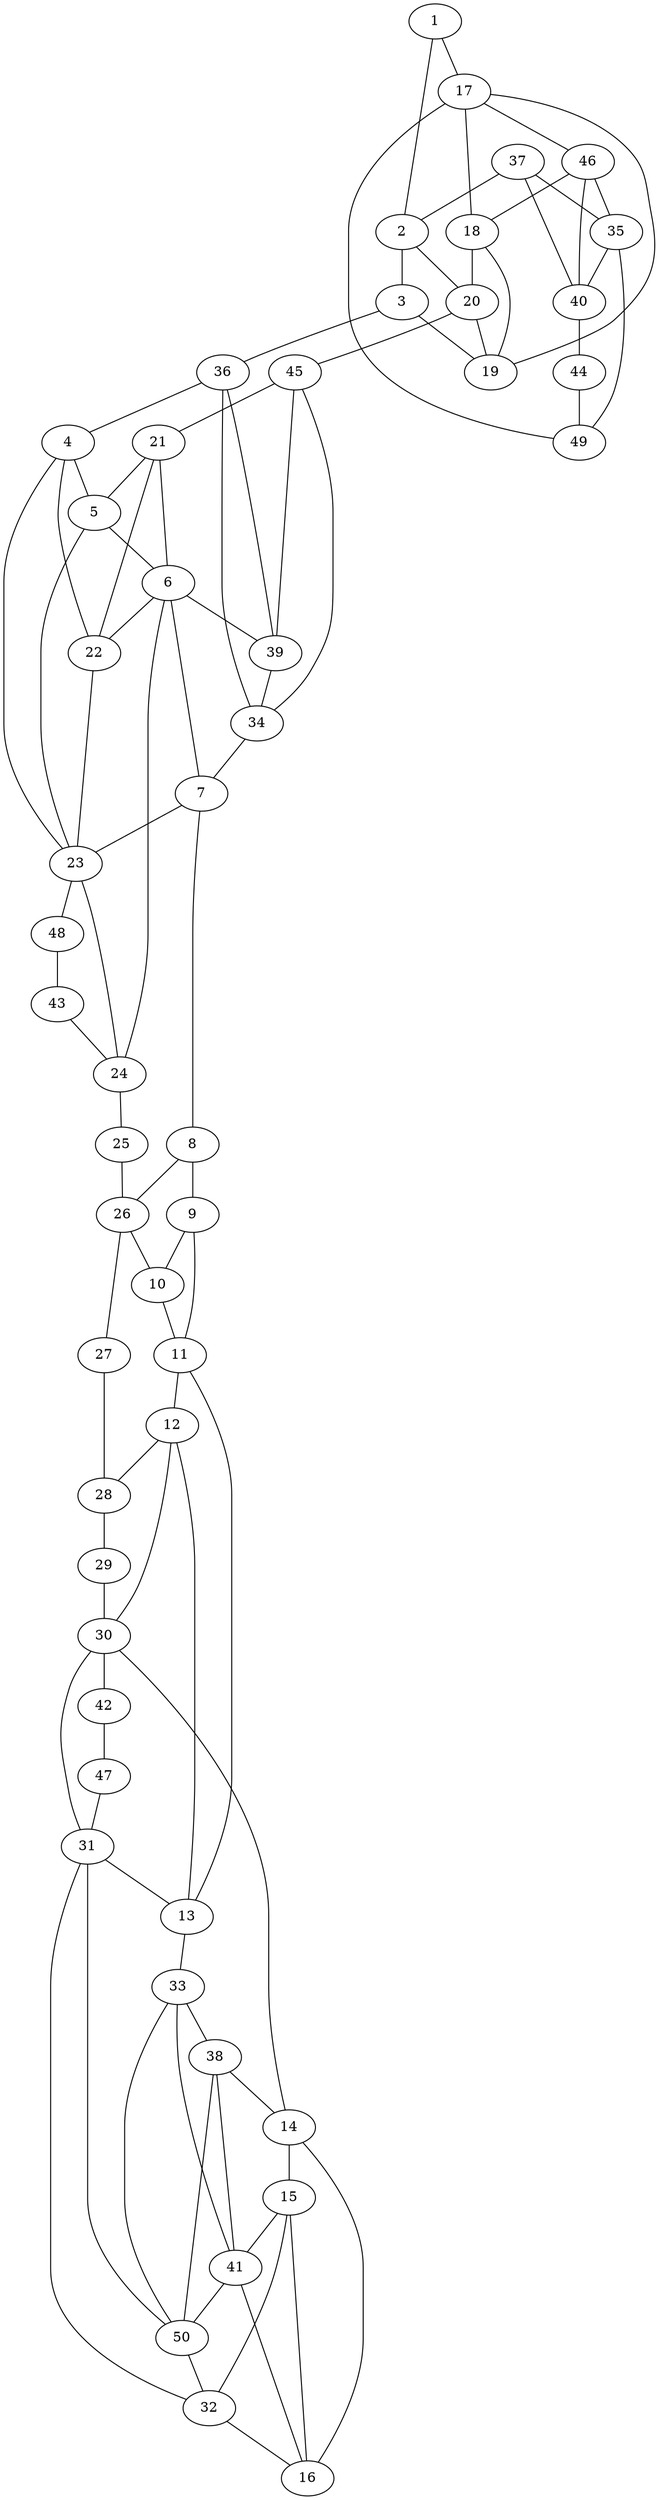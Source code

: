 graph pdb1p7c {
	1	 [aaLength=11,
		sequence=SETIANIYTTQ,
		type=0];
	2	 [aaLength=15,
		sequence=MGMPYAVTDAVLAPH,
		type=0];
	1 -- 2	 [distance0="42.9682",
		frequency=1,
		type0=1];
	17	 [aaLength=12,
		sequence=SETIANIYTTQH,
		type=0];
	1 -- 17	 [distance0="53.23536",
		frequency=1,
		type0=3];
	3	 [aaLength=28,
		sequence=EAGSSHAPPPALTLIFDRHPIAALLCYP,
		type=0];
	2 -- 3	 [distance0="21.77894",
		distance1="3.0",
		frequency=2,
		type0=1,
		type1=4];
	20	 [aaLength=28,
		sequence=EAGSSHAPPPALTLIFDRHPIAALLCYP,
		type=0];
	2 -- 20	 [distance0="26.4374",
		frequency=1,
		type0=3];
	19	 [aaLength=15,
		sequence=MGMPYAVTDAVLAPH,
		type=0];
	3 -- 19	 [distance0="28.46866",
		frequency=1,
		type0=3];
	36	 [aaLength=6,
		sequence=FVALIP,
		type=1];
	3 -- 36	 [distance0="16.0",
		frequency=1,
		type0=4];
	4	 [aaLength=6,
		sequence=LPGTNI,
		type=0];
	5	 [aaLength=10,
		sequence=IVLGALPEDR,
		type=0];
	4 -- 5	 [distance0="7.803196",
		distance1="0.0",
		frequency=2,
		type0=1,
		type1=5];
	22	 [aaLength=10,
		sequence=IVLGALPEDR,
		type=0];
	4 -- 22	 [distance0="21.83678",
		frequency=1,
		type0=2];
	23	 [aaLength=11,
		sequence=RLAKRQRPGER,
		type=0];
	4 -- 23	 [distance0="22.06514",
		frequency=1,
		type0=3];
	6	 [aaLength=11,
		sequence=RLAKRQRPGER,
		type=0];
	5 -- 6	 [distance0="15.13422",
		distance1="3.0",
		frequency=2,
		type0=2,
		type1=4];
	6 -- 22	 [distance0="19.63272",
		frequency=1,
		type0=3];
	39	 [aaLength=6,
		sequence=IRRVYG,
		type=1];
	6 -- 39	 [distance0="8.0",
		frequency=1,
		type0=4];
	7	 [aaLength=12,
		sequence=LANTVRYLQCGG,
		type=0];
	7 -- 6	 [distance0="37.64659",
		frequency=1,
		type0=3];
	8	 [aaLength=24,
		sequence=QLSGTAVPPQGAEPQSNAGPRPHI,
		type=0];
	7 -- 8	 [distance0="24.13078",
		distance1="7.0",
		frequency=2,
		type0=1,
		type1=4];
	7 -- 23	 [distance0="33.98104",
		frequency=1,
		type0=2];
	9	 [aaLength=6,
		sequence=TLFTLF,
		type=0];
	8 -- 9	 [distance0="2.0",
		frequency=1,
		type0=4];
	26	 [aaLength=6,
		sequence=TLFTLF,
		type=0];
	8 -- 26	 [distance0="29.18974",
		frequency=1,
		type0=2];
	11	 [aaLength=11,
		sequence=AKRLRSMHVFI,
		type=0];
	9 -- 11	 [distance0="31.89836",
		frequency=1,
		type0=3];
	10	 [aaLength=4,
		sequence=RAPE,
		type=0];
	9 -- 10	 [distance0="6.807441",
		distance1="0.0",
		frequency=2,
		type0=1,
		type1=5];
	10 -- 11	 [distance0="25.29971",
		distance1="19.0",
		frequency=2,
		type0=2,
		type1=4];
	12	 [aaLength=5,
		sequence=LDYDQ,
		type=0];
	11 -- 12	 [distance0="19.45344",
		distance1="0.0",
		frequency=2,
		type0=1,
		type1=5];
	13	 [aaLength=16,
		sequence=DALLQLTSGMVQTHVT,
		type=0];
	11 -- 13	 [distance0="23.32365",
		frequency=1,
		type0=3];
	28	 [aaLength=11,
		sequence=AKRLRSMHVFI,
		type=0];
	12 -- 28	 [distance0="14.69718",
		frequency=1,
		type0=1];
	13 -- 12	 [distance0="16.33857",
		frequency=1,
		type0=1];
	33	 [aaLength=6,
		sequence=GSIPTI,
		type=1];
	13 -- 33	 [distance0="2.0",
		frequency=1,
		type0=4];
	14	 [aaLength=13,
		sequence=ARTFAREMGEAN,
		type=0];
	15	 [aaLength=3,
		sequence=vanDerWaals,
		type=0];
	14 -- 15	 [distance0="19.1579",
		distance1="0.0",
		frequency=2,
		type0=1,
		type1=5];
	16	 [aaLength=16,
		sequence=vanDerWaals,
		type=0];
	14 -- 16	 [distance0="28.85688",
		frequency=1,
		type0=2];
	30	 [aaLength=16,
		sequence=DALLQLTSGMVQTHVT,
		type=0];
	14 -- 30	 [distance0="42.84238",
		frequency=1,
		type0=3];
	32	 [aaLength=18,
		sequence=vanDerWaals,
		type=0];
	15 -- 32	 [distance0="40.41714",
		frequency=1,
		type0=3];
	41	 [aaLength=3,
		sequence=vanDerWaals,
		type=1];
	15 -- 41	 [distance0="0.0",
		frequency=1,
		type0=4];
	16 -- 15	 [distance0="21.49475",
		frequency=1,
		type0=1];
	18	 [aaLength=7,
		sequence=AAVVMTS,
		type=0];
	17 -- 18	 [distance0="25.96415",
		frequency=1,
		type0=1];
	17 -- 19	 [distance0="42.80599",
		frequency=1,
		type0=2];
	46	 [aaLength=4,
		sequence=EISA,
		type=1];
	17 -- 46	 [distance0="5.0",
		frequency=1,
		type0=4];
	18 -- 19	 [distance0="21.3773",
		distance1="4.0",
		frequency=2,
		type0=1,
		type1=4];
	18 -- 20	 [distance0="30.82746",
		frequency=1,
		type0=3];
	20 -- 19	 [distance0="24.54761",
		frequency=1,
		type0=2];
	45	 [aaLength=6,
		sequence=FVALIP,
		type=1];
	20 -- 45	 [distance0="16.0",
		frequency=1,
		type0=4];
	21	 [aaLength=6,
		sequence=LPGTNI,
		type=0];
	21 -- 6	 [distance0="20.92243",
		frequency=1,
		type0=3];
	21 -- 5	 [distance0="17.15538",
		frequency=1,
		type0=2];
	21 -- 22	 [distance0="10.58431",
		distance1="0.0",
		frequency=2,
		type0=1,
		type1=5];
	22 -- 23	 [distance0="15.75974",
		distance1="3.0",
		frequency=2,
		type0=2,
		type1=4];
	23 -- 5	 [distance0="15.6437",
		frequency=1,
		type0=2];
	48	 [aaLength=6,
		sequence=IRRVYG,
		type=1];
	23 -- 48	 [distance0="8.0",
		frequency=1,
		type0=4];
	24	 [aaLength=12,
		sequence=LANTVRYLQCGG,
		type=0];
	24 -- 6	 [distance0="40.07807",
		frequency=1,
		type0=3];
	24 -- 23	 [distance0="39.12737",
		frequency=1,
		type0=2];
	25	 [aaLength=24,
		sequence=QLSGTAVPPQGAEPQSNAGPRPHI,
		type=0];
	24 -- 25	 [distance0="24.6613",
		distance1="7.0",
		frequency=2,
		type0=1,
		type1=4];
	25 -- 26	 [distance0="32.80338",
		distance1="2.0",
		frequency=2,
		type0=3,
		type1=4];
	26 -- 10	 [distance0="25.40399",
		frequency=1,
		type0=2];
	27	 [aaLength=3,
		sequence=RAP,
		type=0];
	26 -- 27	 [distance0="10.91372",
		distance1="0.0",
		frequency=2,
		type0=1,
		type1=5];
	27 -- 28	 [distance0="24.558",
		distance1="20.0",
		frequency=2,
		type0=2,
		type1=4];
	29	 [aaLength=5,
		sequence=LDYDQ,
		type=0];
	28 -- 29	 [distance0="18.57825",
		distance1="0.0",
		frequency=2,
		type0=2,
		type1=5];
	29 -- 30	 [distance0="18.02801",
		distance1="6.0",
		frequency=2,
		type0=1,
		type1=4];
	30 -- 12	 [distance0="17.03853",
		frequency=1,
		type0=2];
	42	 [aaLength=6,
		sequence=GSIPTI,
		type=1];
	30 -- 42	 [distance0="2.0",
		frequency=1,
		type0=4];
	31	 [aaLength=15,
		sequence=ARTFAREMGEAN,
		type=0];
	31 -- 13	 [distance0="38.03989",
		frequency=1,
		type0=2];
	31 -- 30	 [distance0="42.96447",
		frequency=1,
		type0=3];
	31 -- 32	 [distance0="29.42362",
		frequency=1,
		type0=1];
	50	 [aaLength=3,
		sequence=vanDerWaals,
		type=1];
	31 -- 50	 [distance0="0.0",
		frequency=1,
		type0=4];
	32 -- 16	 [distance0="37.08854",
		frequency=1,
		type0=2];
	38	 [aaLength=6,
		sequence=GSIPTI,
		type=1];
	33 -- 38	 [distance0="0.0",
		frequency=1,
		type0=5];
	34	 [aaLength=6,
		sequence=IRRVYG,
		type=1];
	34 -- 7	 [distance0="1.0",
		frequency=1,
		type0=4];
	35	 [aaLength=7,
		sequence=VPEPMTY,
		type=1];
	40	 [aaLength=7,
		sequence=VPEPMTY,
		type=1];
	35 -- 40	 [distance0="0.0",
		distance1="0.0",
		frequency=2,
		type0=1,
		type1=5];
	36 -- 4	 [distance0="2.0",
		frequency=1,
		type0=4];
	36 -- 34	 [distance0="45.0",
		frequency=1,
		type0=2];
	36 -- 39	 [distance0="45.0",
		frequency=1,
		type0=3];
	37	 [aaLength=4,
		sequence=EISA,
		type=1];
	37 -- 2	 [distance0="13.0",
		frequency=1,
		type0=4];
	37 -- 35	 [distance0="30.0",
		frequency=1,
		type0=2];
	37 -- 40	 [distance0="30.0",
		frequency=1,
		type0=3];
	38 -- 14	 [distance0="3.0",
		frequency=1,
		type0=4];
	39 -- 34	 [distance0="0.0",
		frequency=1,
		type0=5];
	44	 [aaLength=8,
		sequence=VPEPMTYW,
		type=1];
	40 -- 44	 [distance0="0.0",
		frequency=1,
		type0=2];
	41 -- 16	 [distance0="0.0",
		frequency=1,
		type0=4];
	41 -- 33	 [distance0="27.0",
		frequency=1,
		type0=2];
	41 -- 38	 [distance0="27.0",
		frequency=1,
		type0=3];
	41 -- 50	 [distance0="0.0",
		frequency=1,
		type0=1];
	47	 [aaLength=6,
		sequence=GSIPTI,
		type=1];
	42 -- 47	 [distance0="0.0",
		frequency=1,
		type0=5];
	43	 [aaLength=6,
		sequence=IRRVYG,
		type=1];
	43 -- 24	 [distance0="1.0",
		frequency=1,
		type0=4];
	49	 [aaLength=8,
		sequence=VPEPMTYW,
		type=1];
	44 -- 49	 [distance0="0.0",
		distance1="0.0",
		frequency=2,
		type0=3,
		type1=5];
	45 -- 21	 [distance0="2.0",
		frequency=1,
		type0=4];
	45 -- 34	 [distance0="45.0",
		frequency=1,
		type0=2];
	45 -- 39	 [distance0="45.0",
		frequency=1,
		type0=3];
	46 -- 18	 [distance0="2.0",
		frequency=1,
		type0=4];
	46 -- 35	 [distance0="30.0",
		frequency=1,
		type0=2];
	46 -- 40	 [distance0="30.0",
		frequency=1,
		type0=3];
	47 -- 31	 [distance0="3.0",
		frequency=1,
		type0=4];
	48 -- 43	 [distance0="0.0",
		frequency=1,
		type0=5];
	49 -- 17	 [distance0="5.0",
		frequency=1,
		type0=4];
	49 -- 35	 [distance0="0.0",
		frequency=1,
		type0=1];
	50 -- 32	 [distance0="0.0",
		frequency=1,
		type0=4];
	50 -- 33	 [distance0="27.0",
		frequency=1,
		type0=2];
	50 -- 38	 [distance0="27.0",
		frequency=1,
		type0=3];
}

